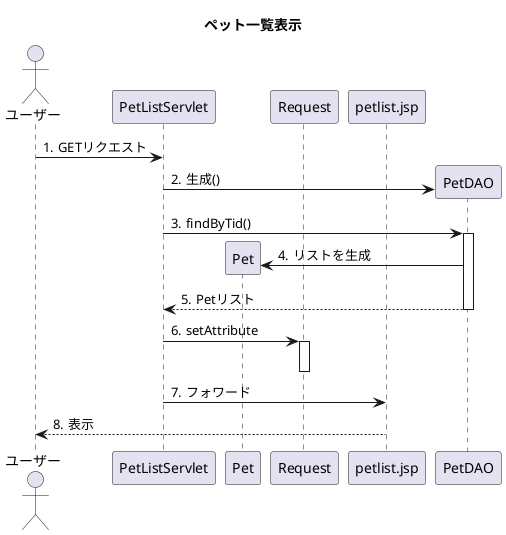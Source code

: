 @startuml
title ペット一覧表示
actor ユーザー
participant PetListServlet
participant Pet
participant Request
participant petlist.jsp
autonumber "#."

ユーザー->PetListServlet:GETリクエスト
PetListServlet->PetDAO**:生成()
PetListServlet->PetDAO++:findByTid()
PetDAO->Pet**:リストを生成
PetDAO-->PetListServlet--:Petリスト
PetListServlet->Request++:setAttribute
Request--
PetListServlet->petlist.jsp:フォワード
petlist.jsp-->ユーザー:表示

@enduml